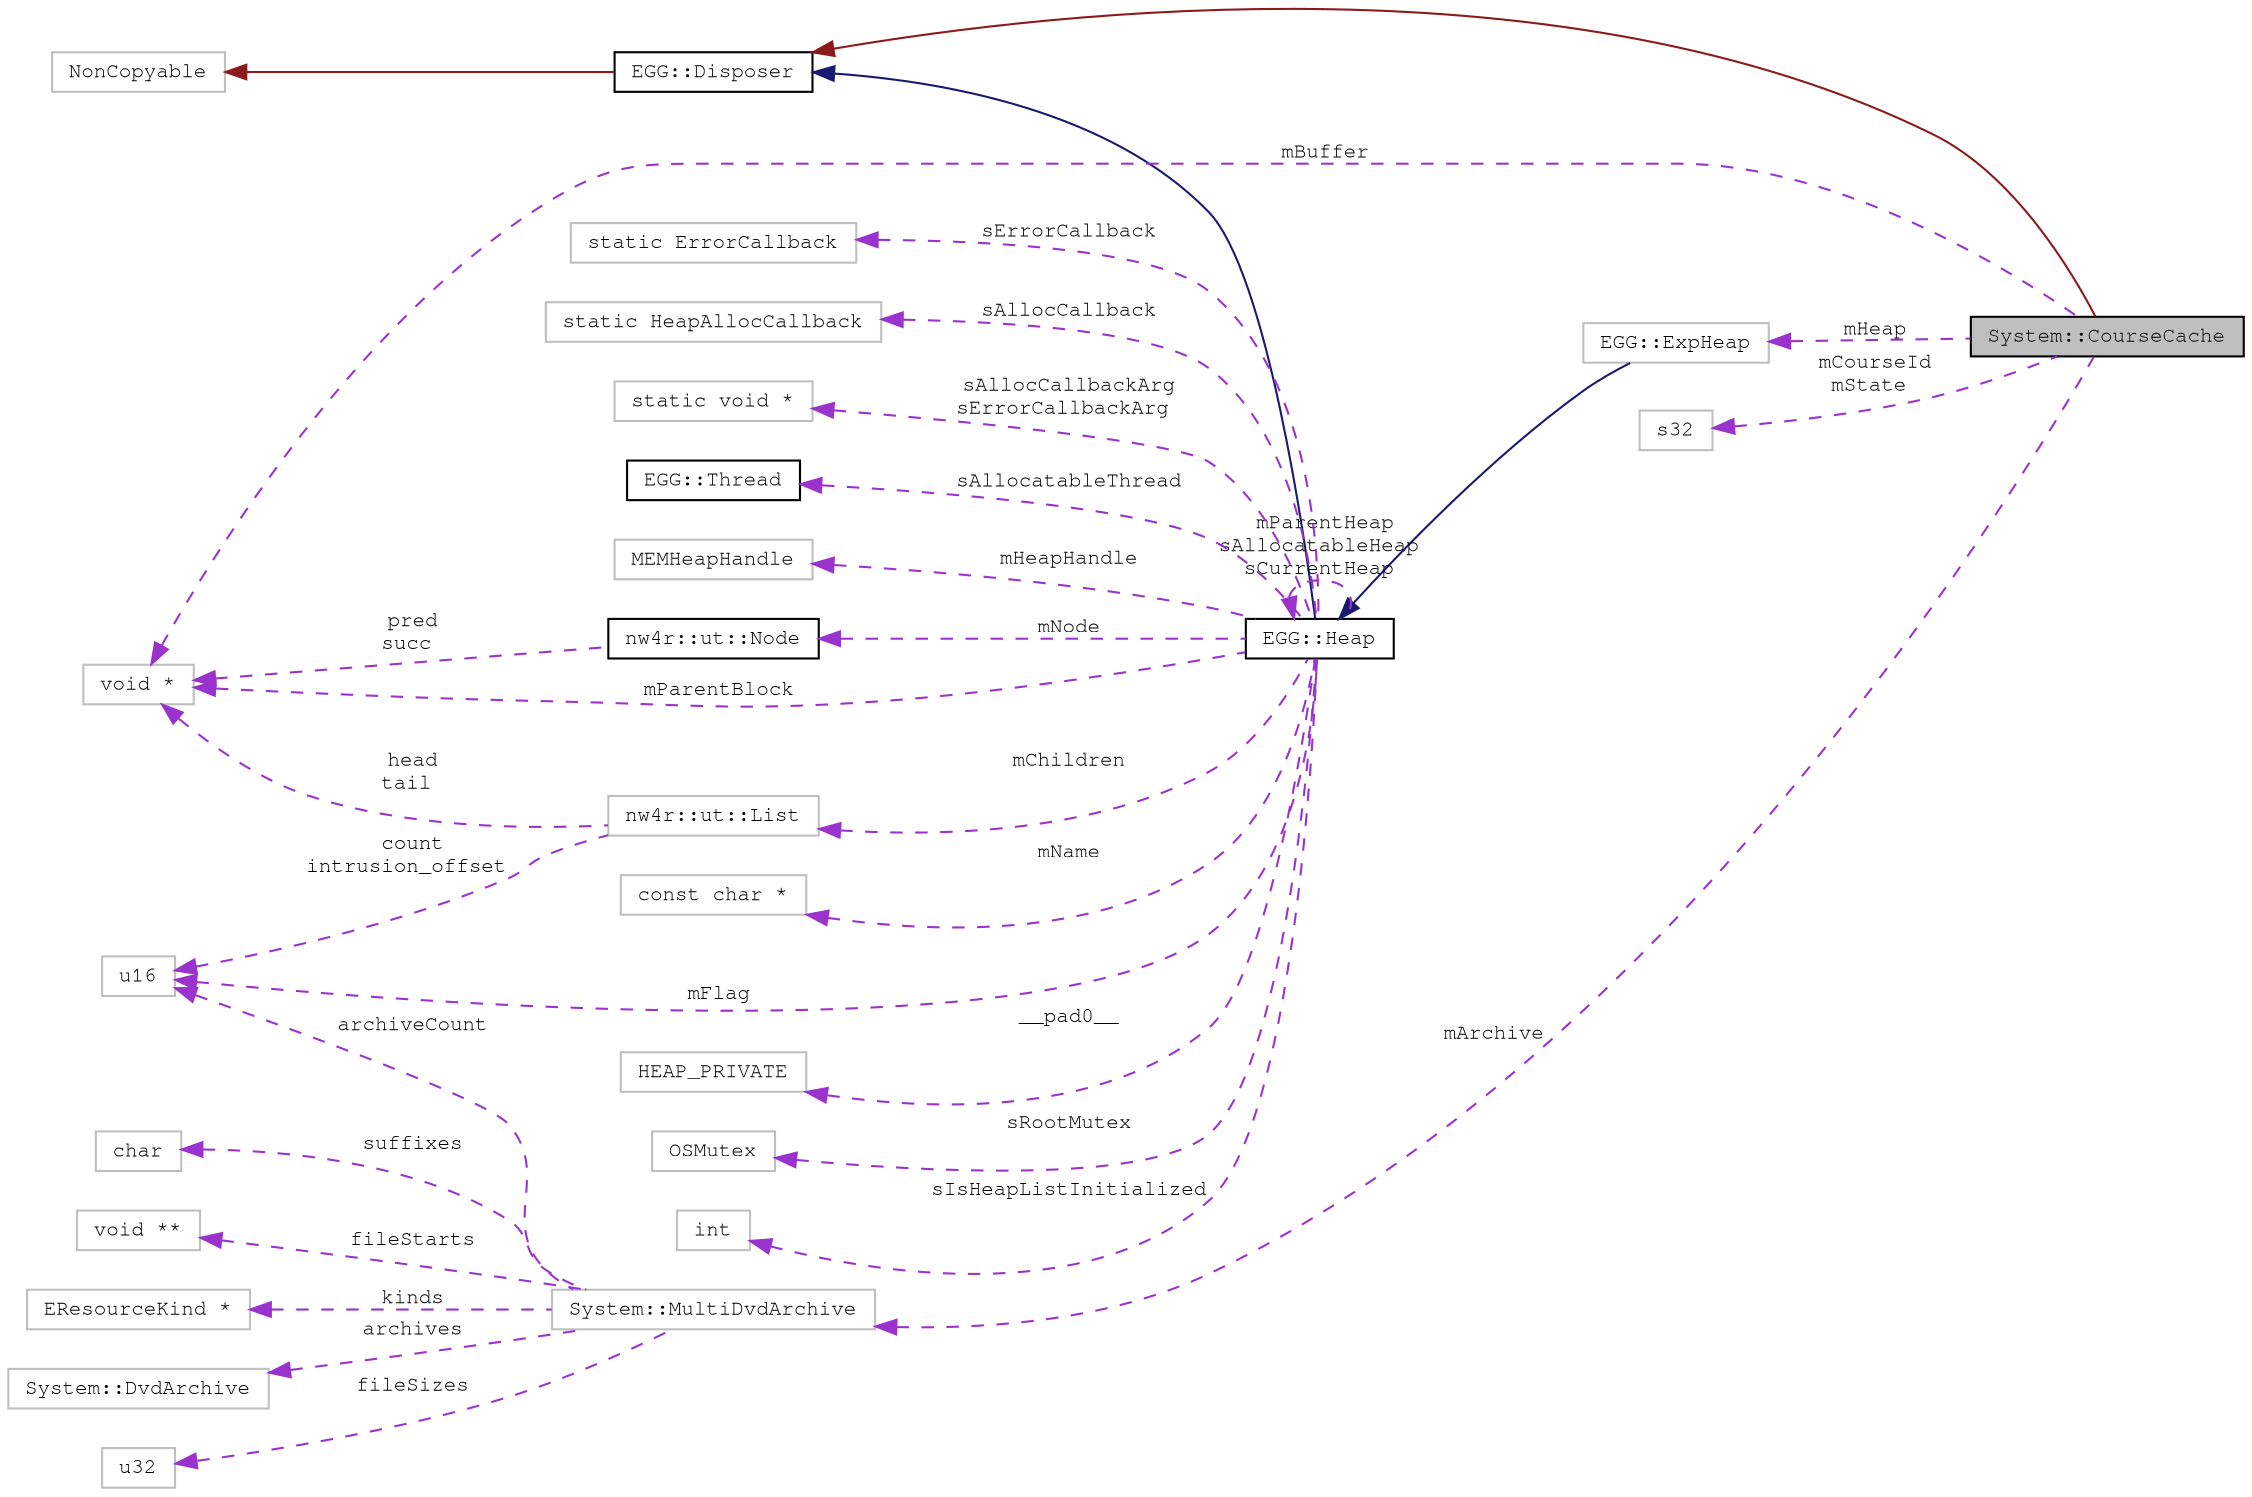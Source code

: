 digraph "System::CourseCache"
{
 // LATEX_PDF_SIZE
  edge [fontname="FreeMono",fontsize="10",labelfontname="FreeMono",labelfontsize="10"];
  node [fontname="FreeMono",fontsize="10",shape=record];
  rankdir="LR";
  Node1 [label="System::CourseCache",height=0.2,width=0.4,color="black", fillcolor="grey75", style="filled", fontcolor="black",tooltip=" "];
  Node2 -> Node1 [dir="back",color="firebrick4",fontsize="10",style="solid",fontname="FreeMono"];
  Node2 [label="EGG::Disposer",height=0.2,width=0.4,color="black", fillcolor="white", style="filled",URL="$class_e_g_g_1_1_disposer.html",tooltip="Base class for garbage-collected objects."];
  Node3 -> Node2 [dir="back",color="firebrick4",fontsize="10",style="solid",fontname="FreeMono"];
  Node3 [label="NonCopyable",height=0.2,width=0.4,color="grey75", fillcolor="white", style="filled",URL="$class_non_copyable.html",tooltip=" "];
  Node4 -> Node1 [dir="back",color="darkorchid3",fontsize="10",style="dashed",label=" mBuffer" ,fontname="FreeMono"];
  Node4 [label="void *",height=0.2,width=0.4,color="grey75", fillcolor="white", style="filled",tooltip=" "];
  Node5 -> Node1 [dir="back",color="darkorchid3",fontsize="10",style="dashed",label=" mHeap" ,fontname="FreeMono"];
  Node5 [label="EGG::ExpHeap",height=0.2,width=0.4,color="grey75", fillcolor="white", style="filled",URL="$class_e_g_g_1_1_exp_heap.html",tooltip=" "];
  Node6 -> Node5 [dir="back",color="midnightblue",fontsize="10",style="solid",fontname="FreeMono"];
  Node6 [label="EGG::Heap",height=0.2,width=0.4,color="black", fillcolor="white", style="filled",URL="$class_e_g_g_1_1_heap.html",tooltip="Base Heap class."];
  Node2 -> Node6 [dir="back",color="midnightblue",fontsize="10",style="solid",fontname="FreeMono"];
  Node7 -> Node6 [dir="back",color="darkorchid3",fontsize="10",style="dashed",label=" __pad0__" ,fontname="FreeMono"];
  Node7 [label="HEAP_PRIVATE",height=0.2,width=0.4,color="grey75", fillcolor="white", style="filled",tooltip=" "];
  Node8 -> Node6 [dir="back",color="darkorchid3",fontsize="10",style="dashed",label=" sRootMutex" ,fontname="FreeMono"];
  Node8 [label="OSMutex",height=0.2,width=0.4,color="grey75", fillcolor="white", style="filled",tooltip=" "];
  Node6 -> Node6 [dir="back",color="darkorchid3",fontsize="10",style="dashed",label=" mParentHeap\nsAllocatableHeap\nsCurrentHeap" ,fontname="FreeMono"];
  Node9 -> Node6 [dir="back",color="darkorchid3",fontsize="10",style="dashed",label=" sIsHeapListInitialized" ,fontname="FreeMono"];
  Node9 [label="int",height=0.2,width=0.4,color="grey75", fillcolor="white", style="filled",tooltip=" "];
  Node10 -> Node6 [dir="back",color="darkorchid3",fontsize="10",style="dashed",label=" sErrorCallback" ,fontname="FreeMono"];
  Node10 [label="static ErrorCallback",height=0.2,width=0.4,color="grey75", fillcolor="white", style="filled",tooltip=" "];
  Node11 -> Node6 [dir="back",color="darkorchid3",fontsize="10",style="dashed",label=" sAllocCallback" ,fontname="FreeMono"];
  Node11 [label="static HeapAllocCallback",height=0.2,width=0.4,color="grey75", fillcolor="white", style="filled",tooltip=" "];
  Node12 -> Node6 [dir="back",color="darkorchid3",fontsize="10",style="dashed",label=" sAllocCallbackArg\nsErrorCallbackArg" ,fontname="FreeMono"];
  Node12 [label="static void *",height=0.2,width=0.4,color="grey75", fillcolor="white", style="filled",tooltip=" "];
  Node13 -> Node6 [dir="back",color="darkorchid3",fontsize="10",style="dashed",label=" sAllocatableThread" ,fontname="FreeMono"];
  Node13 [label="EGG::Thread",height=0.2,width=0.4,color="black", fillcolor="white", style="filled",URL="$class_e_g_g_1_1_thread.html",tooltip="Wrapper for OSThread."];
  Node14 -> Node6 [dir="back",color="darkorchid3",fontsize="10",style="dashed",label=" mHeapHandle" ,fontname="FreeMono"];
  Node14 [label="MEMHeapHandle",height=0.2,width=0.4,color="grey75", fillcolor="white", style="filled",tooltip=" "];
  Node4 -> Node6 [dir="back",color="darkorchid3",fontsize="10",style="dashed",label=" mParentBlock" ,fontname="FreeMono"];
  Node15 -> Node6 [dir="back",color="darkorchid3",fontsize="10",style="dashed",label=" mFlag" ,fontname="FreeMono"];
  Node15 [label="u16",height=0.2,width=0.4,color="grey75", fillcolor="white", style="filled",tooltip=" "];
  Node16 -> Node6 [dir="back",color="darkorchid3",fontsize="10",style="dashed",label=" mNode" ,fontname="FreeMono"];
  Node16 [label="nw4r::ut::Node",height=0.2,width=0.4,color="black", fillcolor="white", style="filled",URL="$structnw4r_1_1ut_1_1_node.html",tooltip="Bidirectional list node."];
  Node4 -> Node16 [dir="back",color="darkorchid3",fontsize="10",style="dashed",label=" pred\nsucc" ,fontname="FreeMono"];
  Node17 -> Node6 [dir="back",color="darkorchid3",fontsize="10",style="dashed",label=" mChildren" ,fontname="FreeMono"];
  Node17 [label="nw4r::ut::List",height=0.2,width=0.4,color="grey75", fillcolor="white", style="filled",URL="$structnw4r_1_1ut_1_1_list.html",tooltip=" "];
  Node4 -> Node17 [dir="back",color="darkorchid3",fontsize="10",style="dashed",label=" head\ntail" ,fontname="FreeMono"];
  Node15 -> Node17 [dir="back",color="darkorchid3",fontsize="10",style="dashed",label=" count\nintrusion_offset" ,fontname="FreeMono"];
  Node18 -> Node6 [dir="back",color="darkorchid3",fontsize="10",style="dashed",label=" mName" ,fontname="FreeMono"];
  Node18 [label="const char *",height=0.2,width=0.4,color="grey75", fillcolor="white", style="filled",tooltip=" "];
  Node19 -> Node1 [dir="back",color="darkorchid3",fontsize="10",style="dashed",label=" mCourseId\nmState" ,fontname="FreeMono"];
  Node19 [label="s32",height=0.2,width=0.4,color="grey75", fillcolor="white", style="filled",tooltip=" "];
  Node20 -> Node1 [dir="back",color="darkorchid3",fontsize="10",style="dashed",label=" mArchive" ,fontname="FreeMono"];
  Node20 [label="System::MultiDvdArchive",height=0.2,width=0.4,color="grey75", fillcolor="white", style="filled",URL="$class_system_1_1_multi_dvd_archive.html",tooltip=" "];
  Node21 -> Node20 [dir="back",color="darkorchid3",fontsize="10",style="dashed",label=" archives" ,fontname="FreeMono"];
  Node21 [label="System::DvdArchive",height=0.2,width=0.4,color="grey75", fillcolor="white", style="filled",URL="$class_system_1_1_dvd_archive.html",tooltip=" "];
  Node15 -> Node20 [dir="back",color="darkorchid3",fontsize="10",style="dashed",label=" archiveCount" ,fontname="FreeMono"];
  Node22 -> Node20 [dir="back",color="darkorchid3",fontsize="10",style="dashed",label=" fileSizes" ,fontname="FreeMono"];
  Node22 [label="u32",height=0.2,width=0.4,color="grey75", fillcolor="white", style="filled",tooltip=" "];
  Node23 -> Node20 [dir="back",color="darkorchid3",fontsize="10",style="dashed",label=" suffixes" ,fontname="FreeMono"];
  Node23 [label="char",height=0.2,width=0.4,color="grey75", fillcolor="white", style="filled",tooltip=" "];
  Node24 -> Node20 [dir="back",color="darkorchid3",fontsize="10",style="dashed",label=" fileStarts" ,fontname="FreeMono"];
  Node24 [label="void **",height=0.2,width=0.4,color="grey75", fillcolor="white", style="filled",tooltip=" "];
  Node25 -> Node20 [dir="back",color="darkorchid3",fontsize="10",style="dashed",label=" kinds" ,fontname="FreeMono"];
  Node25 [label="EResourceKind *",height=0.2,width=0.4,color="grey75", fillcolor="white", style="filled",tooltip=" "];
}
